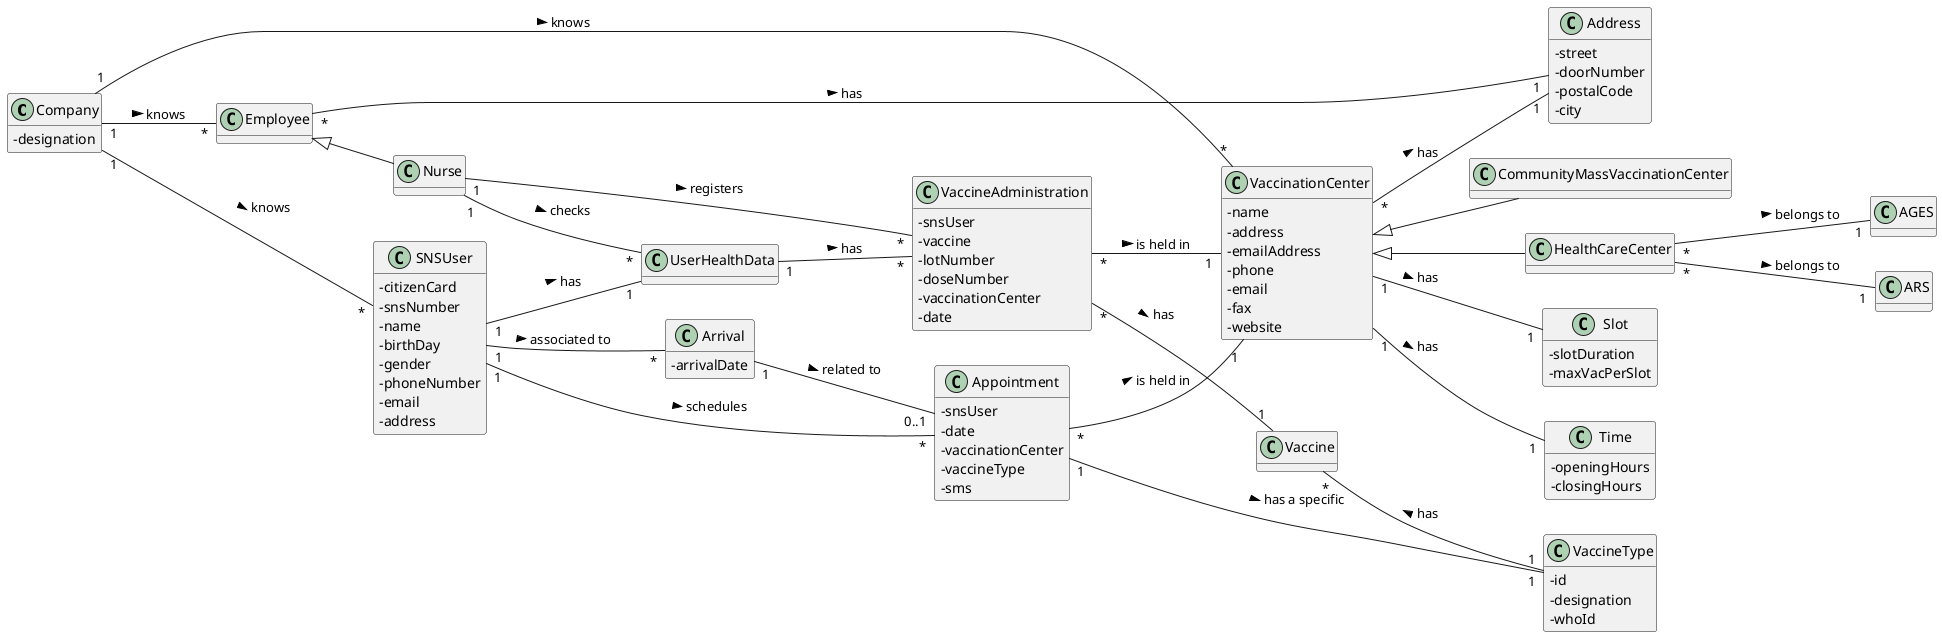 @startuml US08_DM
hide methods
left to right direction
skinparam classAttributeIconSize 0

class Company {
  -designation
}

class CommunityMassVaccinationCenter {}

class HealthCareCenter {}

class VaccinationCenter {
  -name
  -address
  -emailAddress
  -phone
  -email
  -fax
  -website
}

class Vaccine {}

class VaccineType {
  -id
  -designation
  -whoId
}

class SNSUser {
  - citizenCard
  - snsNumber
  - name
  - birthDay
  - gender
  - phoneNumber
  - email
  - address
}

class Slot {
  -slotDuration
  -maxVacPerSlot
}

class Time {
  -openingHours
  -closingHours
}

class UserHealthData {}

class Employee {}

class Nurse {}

class AGES {}

class ARS {}

class Appointment {
  -snsUser
  -date
  -vaccinationCenter
  -vaccineType
  -sms
}

class Arrival {
  - arrivalDate
}

class VaccineAdministration {
  -snsUser
  -vaccine
  -lotNumber
  -doseNumber
  -vaccinationCenter
  -date
}

class Address {
  - street
  - doorNumber
  - postalCode
  - city
}

Arrival "1" -- "0..1" Appointment : related to >

Vaccine "*" -- "1" VaccineType : has <

Employee <|-- Nurse

Nurse "1" -- "*" UserHealthData : checks >
Nurse "1" -- "*" VaccineAdministration : registers >

VaccinationCenter <|-- CommunityMassVaccinationCenter
VaccinationCenter <|-- HealthCareCenter

VaccinationCenter "1" -- "1" Slot : has >
VaccinationCenter "1" -- "1" Time : has >

HealthCareCenter "*" -- "1" AGES : belongs to > 
HealthCareCenter "*" -- "1" ARS : belongs to > 

Employee "*" -- "1" Address : has >
VaccinationCenter "*" -- "1" Address : has >

Appointment "*" -- "1" VaccinationCenter : is held in >
Appointment "1" -- "1" VaccineType : has a specific >

SNSUser "1" -- "*" Appointment : schedules >
SNSUser "1" -- "*" Arrival : associated to >
SNSUser "1" -- "1" UserHealthData : has >

Company "1" -- "*" Employee : knows >
Company "1" -- "*" VaccinationCenter : knows >
Company "1" -- "*" SNSUser : knows >

VaccineAdministration "*" -- "1" Vaccine : has >
VaccineAdministration "*" -- "1" VaccinationCenter : is held in >

UserHealthData "1" -- "*" VaccineAdministration : has >